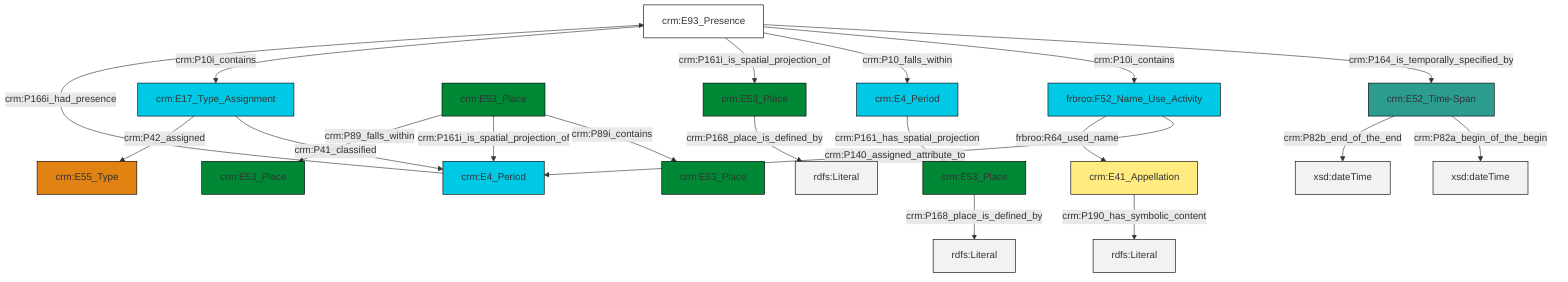 graph TD
classDef Literal fill:#f2f2f2,stroke:#000000;
classDef CRM_Entity fill:#FFFFFF,stroke:#000000;
classDef Temporal_Entity fill:#00C9E6, stroke:#000000;
classDef Type fill:#E18312, stroke:#000000;
classDef Time-Span fill:#2C9C91, stroke:#000000;
classDef Appellation fill:#FFEB7F, stroke:#000000;
classDef Place fill:#008836, stroke:#000000;
classDef Persistent_Item fill:#B266B2, stroke:#000000;
classDef Conceptual_Object fill:#FFD700, stroke:#000000;
classDef Physical_Thing fill:#D2B48C, stroke:#000000;
classDef Actor fill:#f58aad, stroke:#000000;
classDef PC_Classes fill:#4ce600, stroke:#000000;
classDef Multi fill:#cccccc,stroke:#000000;

4["crm:E93_Presence"]:::CRM_Entity -->|crm:P164_is_temporally_specified_by| 5["crm:E52_Time-Span"]:::Time-Span
6["crm:E4_Period"]:::Temporal_Entity -->|crm:P166i_had_presence| 4["crm:E93_Presence"]:::CRM_Entity
7["frbroo:F52_Name_Use_Activity"]:::Temporal_Entity -->|crm:P140_assigned_attribute_to| 6["crm:E4_Period"]:::Temporal_Entity
5["crm:E52_Time-Span"]:::Time-Span -->|crm:P82a_begin_of_the_begin| 11[xsd:dateTime]:::Literal
7["frbroo:F52_Name_Use_Activity"]:::Temporal_Entity -->|frbroo:R64_used_name| 12["crm:E41_Appellation"]:::Appellation
4["crm:E93_Presence"]:::CRM_Entity -->|crm:P10i_contains| 7["frbroo:F52_Name_Use_Activity"]:::Temporal_Entity
9["crm:E53_Place"]:::Place -->|crm:P89i_contains| 2["crm:E53_Place"]:::Place
17["crm:E17_Type_Assignment"]:::Temporal_Entity -->|crm:P41_classified| 6["crm:E4_Period"]:::Temporal_Entity
12["crm:E41_Appellation"]:::Appellation -->|crm:P190_has_symbolic_content| 19[rdfs:Literal]:::Literal
4["crm:E93_Presence"]:::CRM_Entity -->|crm:P10_falls_within| 13["crm:E4_Period"]:::Temporal_Entity
4["crm:E93_Presence"]:::CRM_Entity -->|crm:P161i_is_spatial_projection_of| 15["crm:E53_Place"]:::Place
21["crm:E53_Place"]:::Place -->|crm:P168_place_is_defined_by| 22[rdfs:Literal]:::Literal
13["crm:E4_Period"]:::Temporal_Entity -->|crm:P161_has_spatial_projection| 21["crm:E53_Place"]:::Place
9["crm:E53_Place"]:::Place -->|crm:P161i_is_spatial_projection_of| 6["crm:E4_Period"]:::Temporal_Entity
15["crm:E53_Place"]:::Place -->|crm:P168_place_is_defined_by| 25[rdfs:Literal]:::Literal
17["crm:E17_Type_Assignment"]:::Temporal_Entity -->|crm:P42_assigned| 0["crm:E55_Type"]:::Type
9["crm:E53_Place"]:::Place -->|crm:P89_falls_within| 26["crm:E53_Place"]:::Place
5["crm:E52_Time-Span"]:::Time-Span -->|crm:P82b_end_of_the_end| 29[xsd:dateTime]:::Literal
4["crm:E93_Presence"]:::CRM_Entity -->|crm:P10i_contains| 17["crm:E17_Type_Assignment"]:::Temporal_Entity